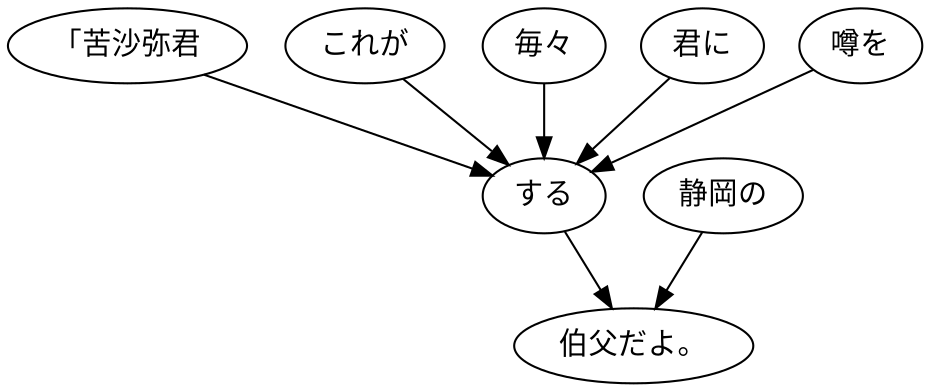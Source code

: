 digraph graph5903 {
	node0 [label="「苦沙弥君"];
	node1 [label="これが"];
	node2 [label="毎々"];
	node3 [label="君に"];
	node4 [label="噂を"];
	node5 [label="する"];
	node6 [label="静岡の"];
	node7 [label="伯父だよ。"];
	node0 -> node5;
	node1 -> node5;
	node2 -> node5;
	node3 -> node5;
	node4 -> node5;
	node5 -> node7;
	node6 -> node7;
}
